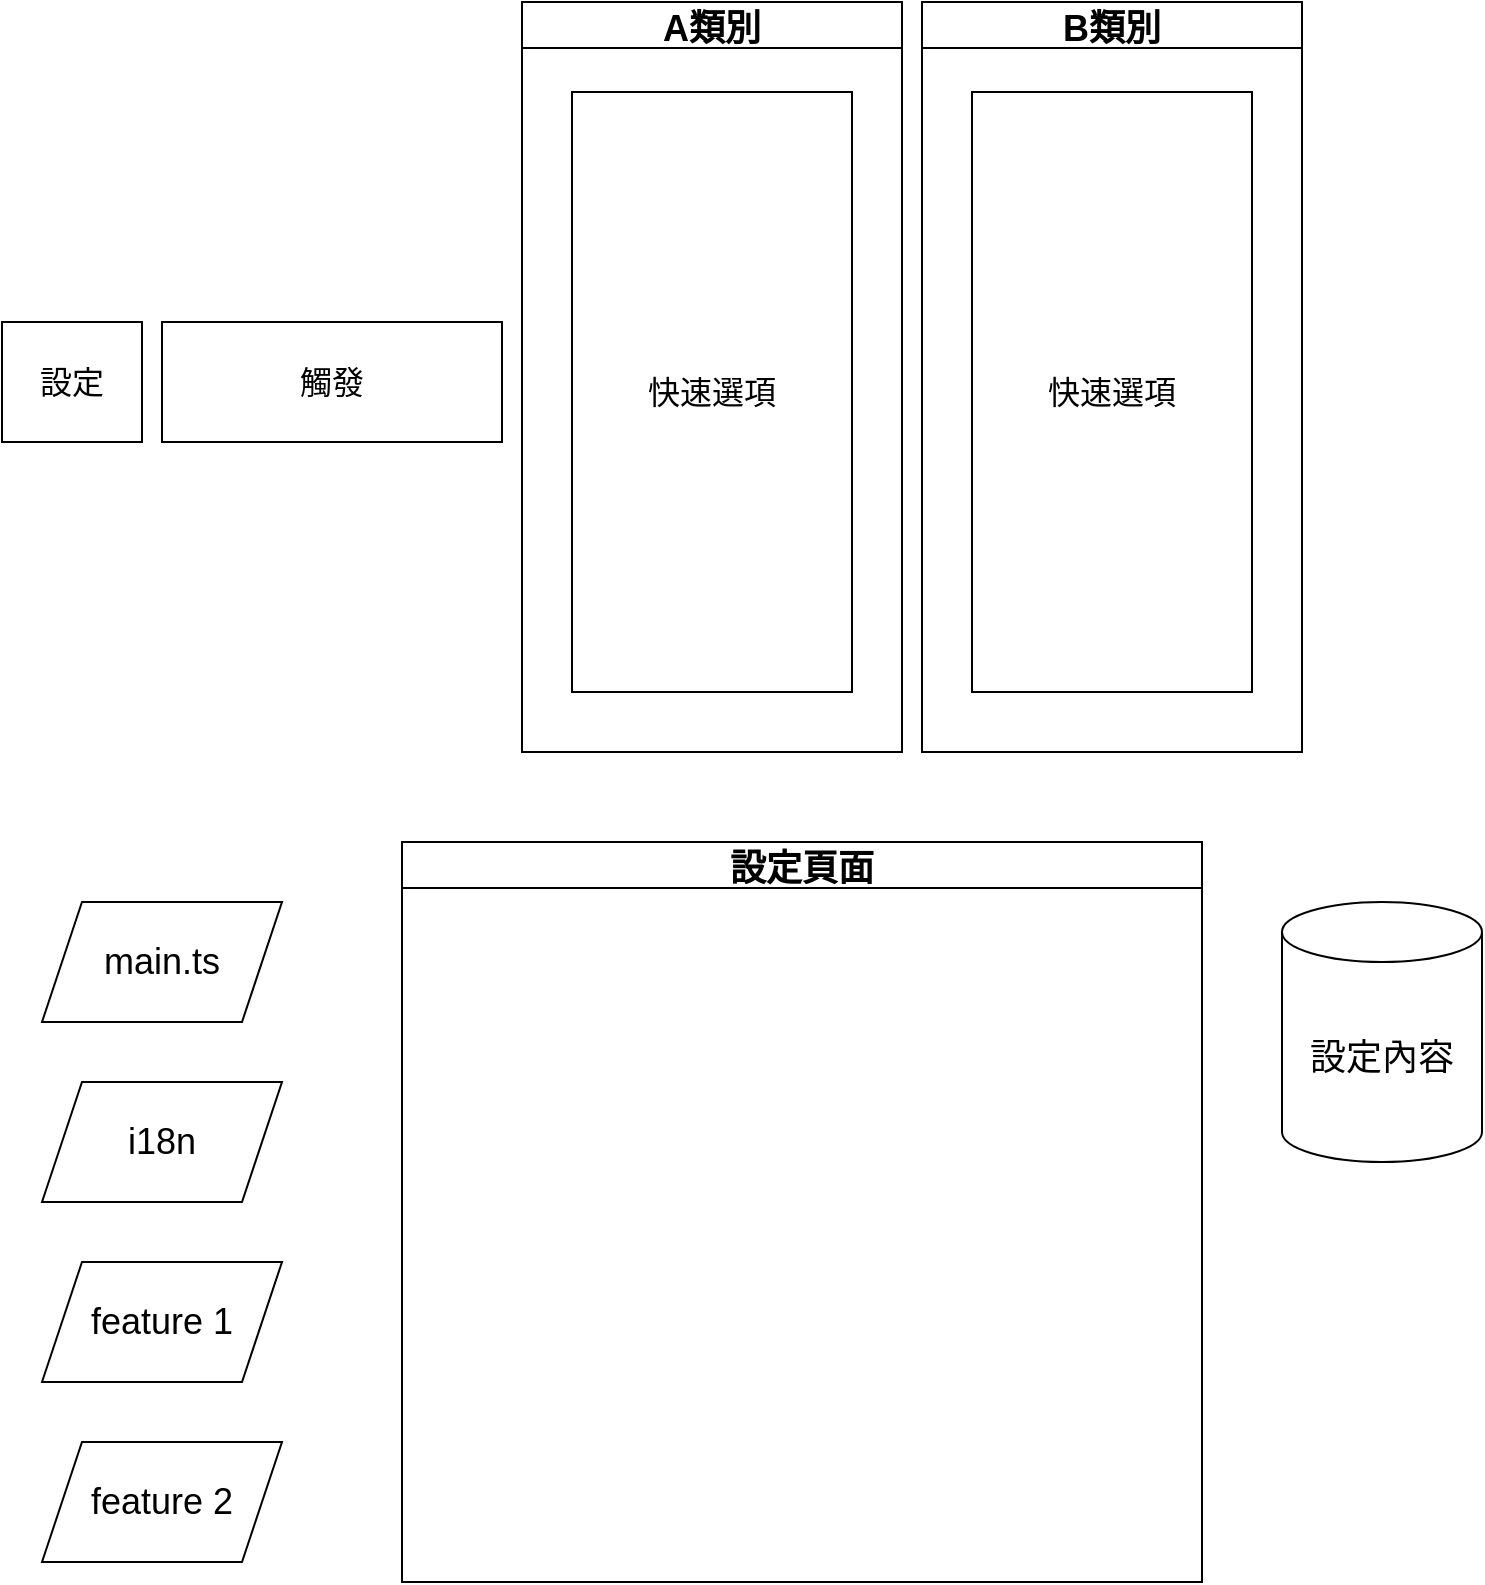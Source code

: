 <mxfile version="20.3.0" type="device"><diagram id="C5RBs43oDa-KdzZeNtuy" name="Page-1"><mxGraphModel dx="1422" dy="857" grid="1" gridSize="10" guides="1" tooltips="1" connect="1" arrows="1" fold="1" page="1" pageScale="1" pageWidth="827" pageHeight="1169" math="0" shadow="0"><root><mxCell id="WIyWlLk6GJQsqaUBKTNV-0"/><mxCell id="WIyWlLk6GJQsqaUBKTNV-1" parent="WIyWlLk6GJQsqaUBKTNV-0"/><mxCell id="IIEr4DNXHY36Q3esS5uu-0" value="&lt;font size=&quot;3&quot;&gt;觸發&lt;/font&gt;" style="rounded=0;whiteSpace=wrap;html=1;" vertex="1" parent="WIyWlLk6GJQsqaUBKTNV-1"><mxGeometry x="130" y="190" width="170" height="60" as="geometry"/></mxCell><mxCell id="IIEr4DNXHY36Q3esS5uu-1" value="&lt;font size=&quot;3&quot;&gt;設定&lt;/font&gt;" style="rounded=0;whiteSpace=wrap;html=1;" vertex="1" parent="WIyWlLk6GJQsqaUBKTNV-1"><mxGeometry x="50" y="190" width="70" height="60" as="geometry"/></mxCell><mxCell id="IIEr4DNXHY36Q3esS5uu-4" value="A類別" style="swimlane;fontSize=18;" vertex="1" parent="WIyWlLk6GJQsqaUBKTNV-1"><mxGeometry x="310" y="30" width="190" height="375" as="geometry"/></mxCell><mxCell id="IIEr4DNXHY36Q3esS5uu-2" value="&lt;font size=&quot;3&quot;&gt;快速選項&lt;/font&gt;" style="rounded=0;whiteSpace=wrap;html=1;" vertex="1" parent="IIEr4DNXHY36Q3esS5uu-4"><mxGeometry x="25" y="45" width="140" height="300" as="geometry"/></mxCell><mxCell id="IIEr4DNXHY36Q3esS5uu-5" value="B類別" style="swimlane;fontSize=18;" vertex="1" parent="WIyWlLk6GJQsqaUBKTNV-1"><mxGeometry x="510" y="30" width="190" height="375" as="geometry"/></mxCell><mxCell id="IIEr4DNXHY36Q3esS5uu-6" value="&lt;font size=&quot;3&quot;&gt;快速選項&lt;/font&gt;" style="rounded=0;whiteSpace=wrap;html=1;" vertex="1" parent="IIEr4DNXHY36Q3esS5uu-5"><mxGeometry x="25" y="45" width="140" height="300" as="geometry"/></mxCell><mxCell id="IIEr4DNXHY36Q3esS5uu-9" value="設定頁面" style="swimlane;fontSize=18;" vertex="1" parent="WIyWlLk6GJQsqaUBKTNV-1"><mxGeometry x="250" y="450" width="400" height="370" as="geometry"/></mxCell><mxCell id="IIEr4DNXHY36Q3esS5uu-12" value="設定內容" style="shape=cylinder3;whiteSpace=wrap;html=1;boundedLbl=1;backgroundOutline=1;size=15;fontSize=18;" vertex="1" parent="WIyWlLk6GJQsqaUBKTNV-1"><mxGeometry x="690" y="480" width="100" height="130" as="geometry"/></mxCell><mxCell id="IIEr4DNXHY36Q3esS5uu-13" value="main.ts" style="shape=parallelogram;perimeter=parallelogramPerimeter;whiteSpace=wrap;html=1;fixedSize=1;fontSize=18;" vertex="1" parent="WIyWlLk6GJQsqaUBKTNV-1"><mxGeometry x="70" y="480" width="120" height="60" as="geometry"/></mxCell><mxCell id="IIEr4DNXHY36Q3esS5uu-14" value="feature 1" style="shape=parallelogram;perimeter=parallelogramPerimeter;whiteSpace=wrap;html=1;fixedSize=1;fontSize=18;" vertex="1" parent="WIyWlLk6GJQsqaUBKTNV-1"><mxGeometry x="70" y="660" width="120" height="60" as="geometry"/></mxCell><mxCell id="IIEr4DNXHY36Q3esS5uu-15" value="feature 2" style="shape=parallelogram;perimeter=parallelogramPerimeter;whiteSpace=wrap;html=1;fixedSize=1;fontSize=18;" vertex="1" parent="WIyWlLk6GJQsqaUBKTNV-1"><mxGeometry x="70" y="750" width="120" height="60" as="geometry"/></mxCell><mxCell id="IIEr4DNXHY36Q3esS5uu-17" value="i18n" style="shape=parallelogram;perimeter=parallelogramPerimeter;whiteSpace=wrap;html=1;fixedSize=1;fontSize=18;" vertex="1" parent="WIyWlLk6GJQsqaUBKTNV-1"><mxGeometry x="70" y="570" width="120" height="60" as="geometry"/></mxCell></root></mxGraphModel></diagram></mxfile>